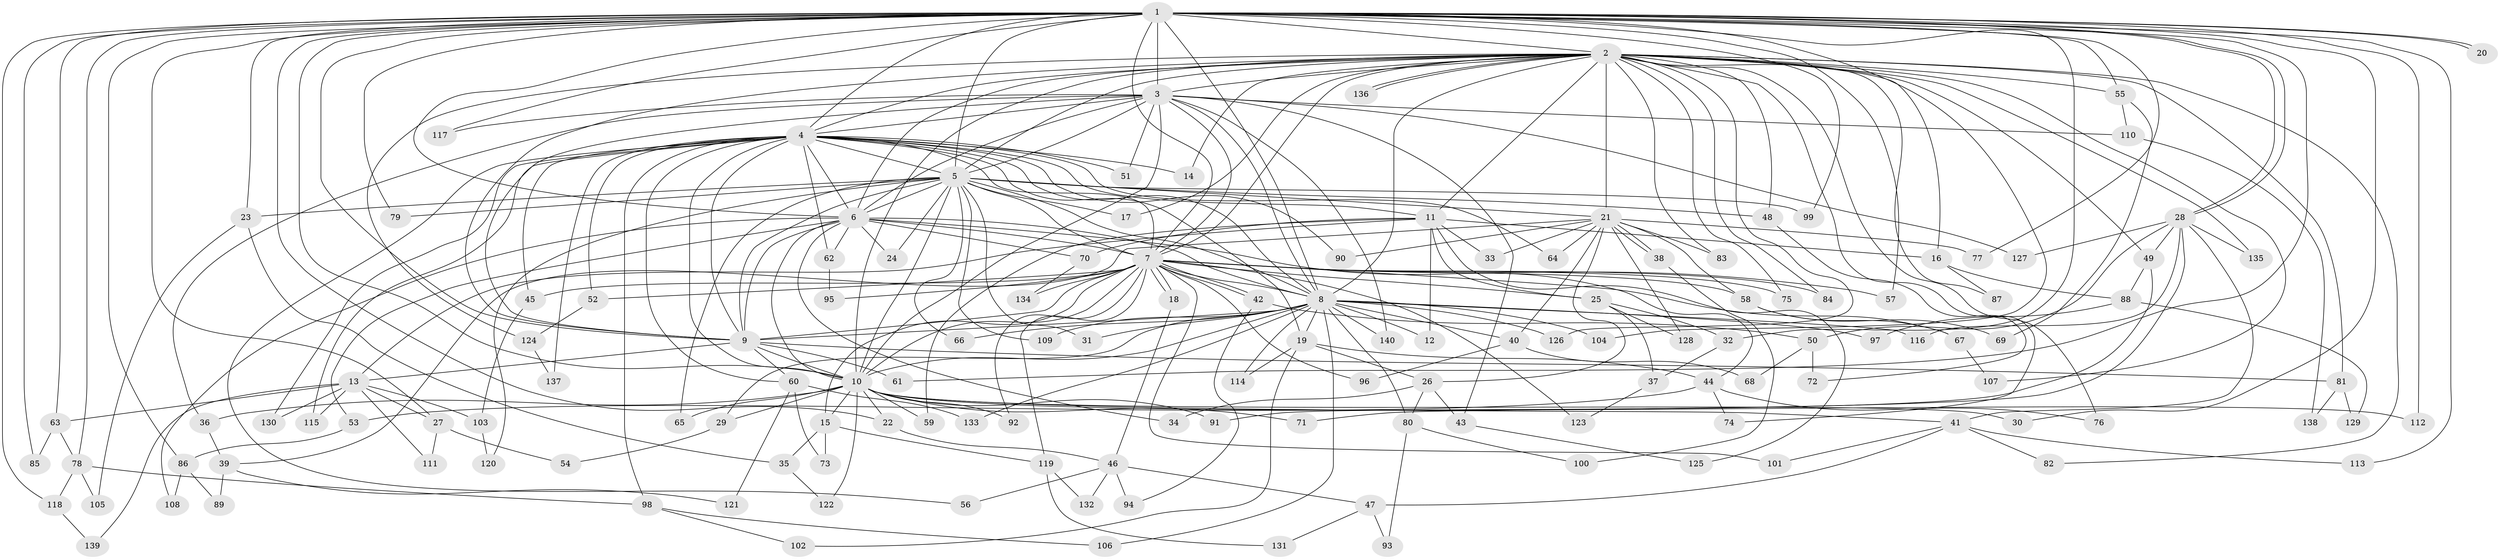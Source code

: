 // coarse degree distribution, {30: 0.009174311926605505, 28: 0.009174311926605505, 14: 0.009174311926605505, 22: 0.009174311926605505, 24: 0.009174311926605505, 17: 0.009174311926605505, 26: 0.009174311926605505, 23: 0.009174311926605505, 21: 0.009174311926605505, 10: 0.009174311926605505, 2: 0.5412844036697247, 11: 0.009174311926605505, 5: 0.03669724770642202, 3: 0.12844036697247707, 9: 0.01834862385321101, 13: 0.009174311926605505, 4: 0.13761467889908258, 6: 0.01834862385321101, 7: 0.009174311926605505}
// Generated by graph-tools (version 1.1) at 2025/51/02/27/25 19:51:48]
// undirected, 140 vertices, 305 edges
graph export_dot {
graph [start="1"]
  node [color=gray90,style=filled];
  1;
  2;
  3;
  4;
  5;
  6;
  7;
  8;
  9;
  10;
  11;
  12;
  13;
  14;
  15;
  16;
  17;
  18;
  19;
  20;
  21;
  22;
  23;
  24;
  25;
  26;
  27;
  28;
  29;
  30;
  31;
  32;
  33;
  34;
  35;
  36;
  37;
  38;
  39;
  40;
  41;
  42;
  43;
  44;
  45;
  46;
  47;
  48;
  49;
  50;
  51;
  52;
  53;
  54;
  55;
  56;
  57;
  58;
  59;
  60;
  61;
  62;
  63;
  64;
  65;
  66;
  67;
  68;
  69;
  70;
  71;
  72;
  73;
  74;
  75;
  76;
  77;
  78;
  79;
  80;
  81;
  82;
  83;
  84;
  85;
  86;
  87;
  88;
  89;
  90;
  91;
  92;
  93;
  94;
  95;
  96;
  97;
  98;
  99;
  100;
  101;
  102;
  103;
  104;
  105;
  106;
  107;
  108;
  109;
  110;
  111;
  112;
  113;
  114;
  115;
  116;
  117;
  118;
  119;
  120;
  121;
  122;
  123;
  124;
  125;
  126;
  127;
  128;
  129;
  130;
  131;
  132;
  133;
  134;
  135;
  136;
  137;
  138;
  139;
  140;
  1 -- 2;
  1 -- 3;
  1 -- 4;
  1 -- 5;
  1 -- 6;
  1 -- 7;
  1 -- 8;
  1 -- 9;
  1 -- 10;
  1 -- 20;
  1 -- 20;
  1 -- 22;
  1 -- 23;
  1 -- 27;
  1 -- 28;
  1 -- 28;
  1 -- 30;
  1 -- 32;
  1 -- 55;
  1 -- 57;
  1 -- 61;
  1 -- 63;
  1 -- 77;
  1 -- 78;
  1 -- 79;
  1 -- 85;
  1 -- 86;
  1 -- 99;
  1 -- 104;
  1 -- 112;
  1 -- 113;
  1 -- 117;
  1 -- 118;
  2 -- 3;
  2 -- 4;
  2 -- 5;
  2 -- 6;
  2 -- 7;
  2 -- 8;
  2 -- 9;
  2 -- 10;
  2 -- 11;
  2 -- 14;
  2 -- 16;
  2 -- 17;
  2 -- 21;
  2 -- 48;
  2 -- 49;
  2 -- 55;
  2 -- 74;
  2 -- 75;
  2 -- 76;
  2 -- 81;
  2 -- 82;
  2 -- 83;
  2 -- 84;
  2 -- 87;
  2 -- 107;
  2 -- 124;
  2 -- 126;
  2 -- 135;
  2 -- 136;
  2 -- 136;
  3 -- 4;
  3 -- 5;
  3 -- 6;
  3 -- 7;
  3 -- 8;
  3 -- 9;
  3 -- 10;
  3 -- 36;
  3 -- 43;
  3 -- 51;
  3 -- 110;
  3 -- 117;
  3 -- 127;
  3 -- 140;
  4 -- 5;
  4 -- 6;
  4 -- 7;
  4 -- 8;
  4 -- 9;
  4 -- 10;
  4 -- 11;
  4 -- 14;
  4 -- 19;
  4 -- 45;
  4 -- 51;
  4 -- 52;
  4 -- 56;
  4 -- 60;
  4 -- 62;
  4 -- 64;
  4 -- 90;
  4 -- 98;
  4 -- 115;
  4 -- 130;
  4 -- 137;
  5 -- 6;
  5 -- 7;
  5 -- 8;
  5 -- 9;
  5 -- 10;
  5 -- 17;
  5 -- 21;
  5 -- 23;
  5 -- 24;
  5 -- 31;
  5 -- 48;
  5 -- 65;
  5 -- 66;
  5 -- 79;
  5 -- 99;
  5 -- 109;
  5 -- 120;
  6 -- 7;
  6 -- 8;
  6 -- 9;
  6 -- 10;
  6 -- 24;
  6 -- 34;
  6 -- 44;
  6 -- 53;
  6 -- 62;
  6 -- 70;
  6 -- 108;
  7 -- 8;
  7 -- 9;
  7 -- 10;
  7 -- 15;
  7 -- 18;
  7 -- 18;
  7 -- 25;
  7 -- 42;
  7 -- 42;
  7 -- 45;
  7 -- 52;
  7 -- 57;
  7 -- 58;
  7 -- 67;
  7 -- 75;
  7 -- 84;
  7 -- 92;
  7 -- 95;
  7 -- 96;
  7 -- 101;
  7 -- 119;
  7 -- 123;
  7 -- 134;
  8 -- 9;
  8 -- 10;
  8 -- 12;
  8 -- 19;
  8 -- 29;
  8 -- 31;
  8 -- 40;
  8 -- 66;
  8 -- 80;
  8 -- 97;
  8 -- 104;
  8 -- 106;
  8 -- 109;
  8 -- 114;
  8 -- 116;
  8 -- 126;
  8 -- 133;
  8 -- 140;
  9 -- 10;
  9 -- 13;
  9 -- 60;
  9 -- 61;
  9 -- 81;
  10 -- 15;
  10 -- 22;
  10 -- 29;
  10 -- 30;
  10 -- 36;
  10 -- 41;
  10 -- 59;
  10 -- 65;
  10 -- 71;
  10 -- 91;
  10 -- 92;
  10 -- 112;
  10 -- 122;
  11 -- 12;
  11 -- 13;
  11 -- 16;
  11 -- 25;
  11 -- 33;
  11 -- 59;
  11 -- 70;
  11 -- 125;
  13 -- 27;
  13 -- 63;
  13 -- 103;
  13 -- 111;
  13 -- 115;
  13 -- 130;
  13 -- 139;
  15 -- 35;
  15 -- 73;
  15 -- 119;
  16 -- 87;
  16 -- 88;
  18 -- 46;
  19 -- 26;
  19 -- 44;
  19 -- 102;
  19 -- 114;
  21 -- 26;
  21 -- 33;
  21 -- 38;
  21 -- 38;
  21 -- 39;
  21 -- 40;
  21 -- 58;
  21 -- 64;
  21 -- 77;
  21 -- 83;
  21 -- 90;
  21 -- 128;
  22 -- 46;
  23 -- 35;
  23 -- 105;
  25 -- 32;
  25 -- 37;
  25 -- 128;
  26 -- 34;
  26 -- 43;
  26 -- 80;
  27 -- 54;
  27 -- 111;
  28 -- 41;
  28 -- 49;
  28 -- 50;
  28 -- 71;
  28 -- 116;
  28 -- 127;
  28 -- 135;
  29 -- 54;
  32 -- 37;
  35 -- 122;
  36 -- 39;
  37 -- 123;
  38 -- 100;
  39 -- 89;
  39 -- 121;
  40 -- 68;
  40 -- 96;
  41 -- 47;
  41 -- 82;
  41 -- 101;
  41 -- 113;
  42 -- 50;
  42 -- 94;
  43 -- 125;
  44 -- 53;
  44 -- 74;
  44 -- 76;
  45 -- 103;
  46 -- 47;
  46 -- 56;
  46 -- 94;
  46 -- 132;
  47 -- 93;
  47 -- 131;
  48 -- 72;
  49 -- 88;
  49 -- 91;
  50 -- 68;
  50 -- 72;
  52 -- 124;
  53 -- 86;
  55 -- 69;
  55 -- 110;
  58 -- 67;
  58 -- 69;
  60 -- 73;
  60 -- 121;
  60 -- 133;
  62 -- 95;
  63 -- 78;
  63 -- 85;
  67 -- 107;
  70 -- 134;
  78 -- 98;
  78 -- 105;
  78 -- 118;
  80 -- 93;
  80 -- 100;
  81 -- 129;
  81 -- 138;
  86 -- 89;
  86 -- 108;
  88 -- 97;
  88 -- 129;
  98 -- 102;
  98 -- 106;
  103 -- 120;
  110 -- 138;
  118 -- 139;
  119 -- 131;
  119 -- 132;
  124 -- 137;
}
